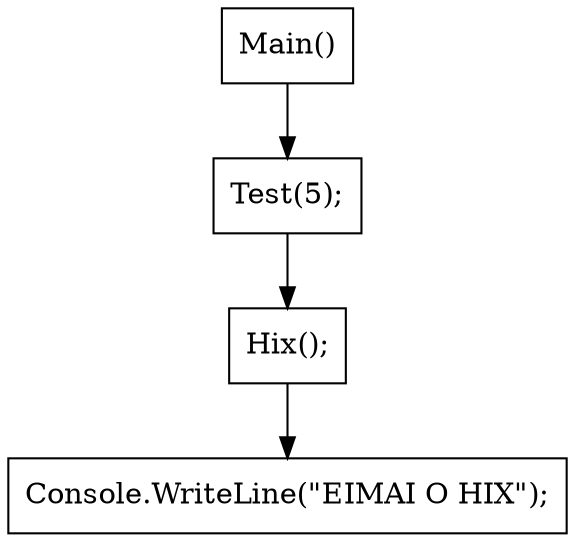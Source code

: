 digraph Flowchart {
    Node0 [shape=box, label="Main()"];
    Node1 [shape=box, label="Test(5);"];
    Node0 -> Node1;
    Node2 [shape=box, label="Hix();"];
    Node1 -> Node2;
    Node3 [shape=box, label="Console.WriteLine(\"EIMAI O HIX\");"];
    Node2 -> Node3;
}

